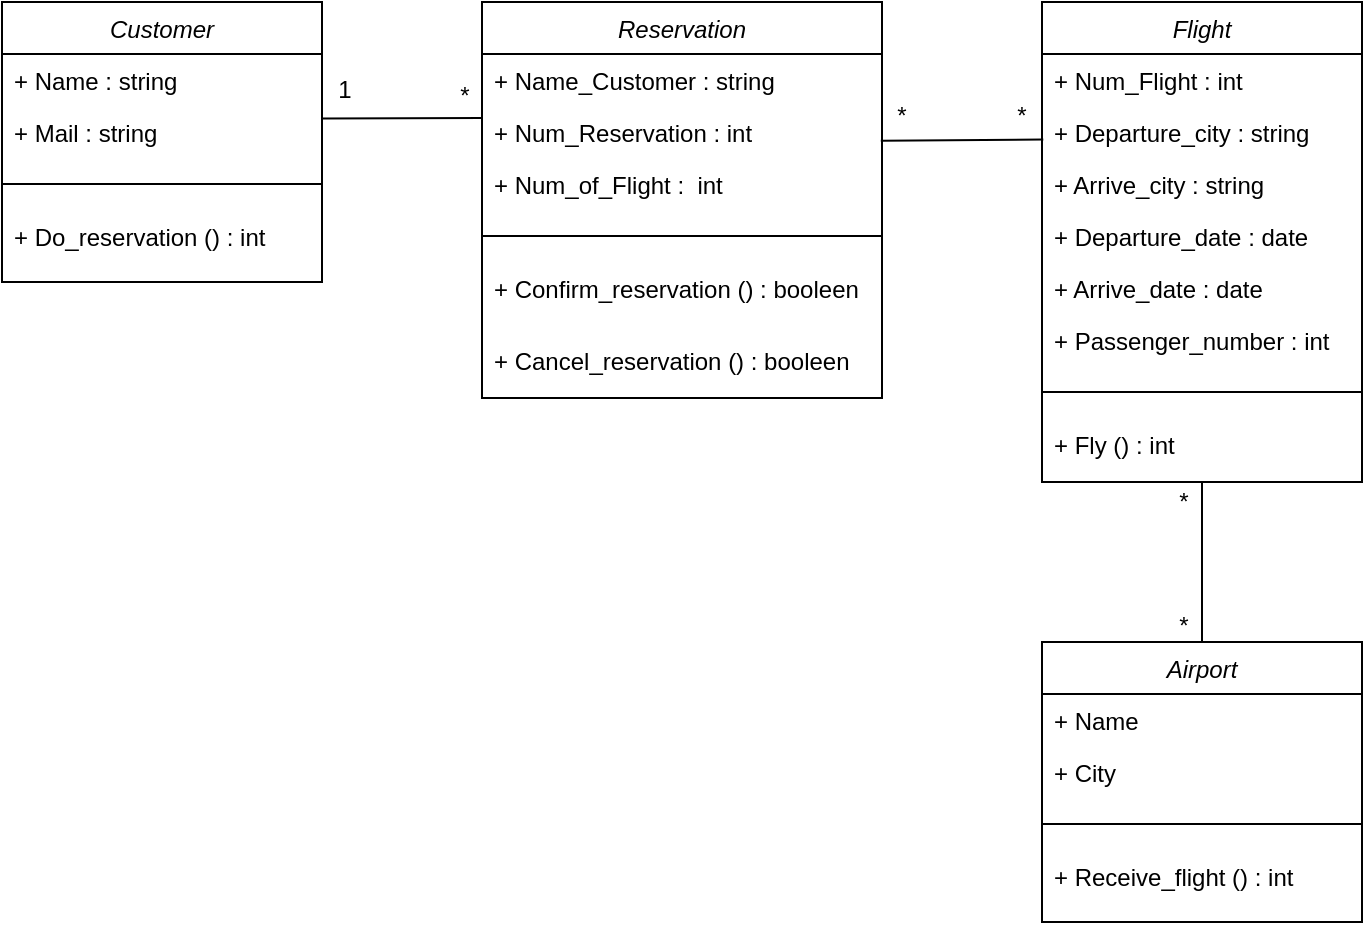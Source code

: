 <mxfile version="16.5.1" type="device"><diagram id="C5RBs43oDa-KdzZeNtuy" name="Page-1"><mxGraphModel dx="610" dy="388" grid="1" gridSize="10" guides="1" tooltips="1" connect="1" arrows="1" fold="1" page="1" pageScale="1" pageWidth="827" pageHeight="1169" math="0" shadow="0"><root><mxCell id="WIyWlLk6GJQsqaUBKTNV-0"/><mxCell id="WIyWlLk6GJQsqaUBKTNV-1" parent="WIyWlLk6GJQsqaUBKTNV-0"/><mxCell id="zkfFHV4jXpPFQw0GAbJ--0" value="Customer" style="swimlane;fontStyle=2;align=center;verticalAlign=top;childLayout=stackLayout;horizontal=1;startSize=26;horizontalStack=0;resizeParent=1;resizeLast=0;collapsible=1;marginBottom=0;rounded=0;shadow=0;strokeWidth=1;" parent="WIyWlLk6GJQsqaUBKTNV-1" vertex="1"><mxGeometry x="40" y="40" width="160" height="140" as="geometry"><mxRectangle x="230" y="140" width="160" height="26" as="alternateBounds"/></mxGeometry></mxCell><mxCell id="zkfFHV4jXpPFQw0GAbJ--1" value="+ Name : string" style="text;align=left;verticalAlign=top;spacingLeft=4;spacingRight=4;overflow=hidden;rotatable=0;points=[[0,0.5],[1,0.5]];portConstraint=eastwest;" parent="zkfFHV4jXpPFQw0GAbJ--0" vertex="1"><mxGeometry y="26" width="160" height="26" as="geometry"/></mxCell><mxCell id="ZUnf4rdjxzD3s98SQDEv-13" value="+ Mail : string" style="text;align=left;verticalAlign=top;spacingLeft=4;spacingRight=4;overflow=hidden;rotatable=0;points=[[0,0.5],[1,0.5]];portConstraint=eastwest;" parent="zkfFHV4jXpPFQw0GAbJ--0" vertex="1"><mxGeometry y="52" width="160" height="26" as="geometry"/></mxCell><mxCell id="zkfFHV4jXpPFQw0GAbJ--4" value="" style="line;html=1;strokeWidth=1;align=left;verticalAlign=middle;spacingTop=-1;spacingLeft=3;spacingRight=3;rotatable=0;labelPosition=right;points=[];portConstraint=eastwest;" parent="zkfFHV4jXpPFQw0GAbJ--0" vertex="1"><mxGeometry y="78" width="160" height="26" as="geometry"/></mxCell><mxCell id="ZUnf4rdjxzD3s98SQDEv-16" value="+ Do_reservation () : int" style="text;align=left;verticalAlign=top;spacingLeft=4;spacingRight=4;overflow=hidden;rotatable=0;points=[[0,0.5],[1,0.5]];portConstraint=eastwest;" parent="zkfFHV4jXpPFQw0GAbJ--0" vertex="1"><mxGeometry y="104" width="160" height="26" as="geometry"/></mxCell><mxCell id="ZUnf4rdjxzD3s98SQDEv-19" value="Reservation" style="swimlane;fontStyle=2;align=center;verticalAlign=top;childLayout=stackLayout;horizontal=1;startSize=26;horizontalStack=0;resizeParent=1;resizeLast=0;collapsible=1;marginBottom=0;rounded=0;shadow=0;strokeWidth=1;" parent="WIyWlLk6GJQsqaUBKTNV-1" vertex="1"><mxGeometry x="280" y="40" width="200" height="198" as="geometry"><mxRectangle x="230" y="140" width="160" height="26" as="alternateBounds"/></mxGeometry></mxCell><mxCell id="ZUnf4rdjxzD3s98SQDEv-20" value="+ Name_Customer : string" style="text;align=left;verticalAlign=top;spacingLeft=4;spacingRight=4;overflow=hidden;rotatable=0;points=[[0,0.5],[1,0.5]];portConstraint=eastwest;" parent="ZUnf4rdjxzD3s98SQDEv-19" vertex="1"><mxGeometry y="26" width="200" height="26" as="geometry"/></mxCell><mxCell id="ZUnf4rdjxzD3s98SQDEv-21" value="+ Num_Reservation : int" style="text;align=left;verticalAlign=top;spacingLeft=4;spacingRight=4;overflow=hidden;rotatable=0;points=[[0,0.5],[1,0.5]];portConstraint=eastwest;" parent="ZUnf4rdjxzD3s98SQDEv-19" vertex="1"><mxGeometry y="52" width="200" height="26" as="geometry"/></mxCell><mxCell id="ZUnf4rdjxzD3s98SQDEv-48" value="+ Num_of_Flight :  int" style="text;align=left;verticalAlign=top;spacingLeft=4;spacingRight=4;overflow=hidden;rotatable=0;points=[[0,0.5],[1,0.5]];portConstraint=eastwest;" parent="ZUnf4rdjxzD3s98SQDEv-19" vertex="1"><mxGeometry y="78" width="200" height="26" as="geometry"/></mxCell><mxCell id="ZUnf4rdjxzD3s98SQDEv-22" value="" style="line;html=1;strokeWidth=1;align=left;verticalAlign=middle;spacingTop=-1;spacingLeft=3;spacingRight=3;rotatable=0;labelPosition=right;points=[];portConstraint=eastwest;" parent="ZUnf4rdjxzD3s98SQDEv-19" vertex="1"><mxGeometry y="104" width="200" height="26" as="geometry"/></mxCell><mxCell id="ZUnf4rdjxzD3s98SQDEv-17" value="+ Confirm_reservation () : booleen" style="text;align=left;verticalAlign=top;spacingLeft=4;spacingRight=4;overflow=hidden;rotatable=0;points=[[0,0.5],[1,0.5]];portConstraint=eastwest;" parent="ZUnf4rdjxzD3s98SQDEv-19" vertex="1"><mxGeometry y="130" width="200" height="36" as="geometry"/></mxCell><mxCell id="ZUnf4rdjxzD3s98SQDEv-18" value="+ Cancel_reservation () : booleen" style="text;align=left;verticalAlign=top;spacingLeft=4;spacingRight=4;overflow=hidden;rotatable=0;points=[[0,0.5],[1,0.5]];portConstraint=eastwest;" parent="ZUnf4rdjxzD3s98SQDEv-19" vertex="1"><mxGeometry y="166" width="200" height="32" as="geometry"/></mxCell><mxCell id="ZUnf4rdjxzD3s98SQDEv-26" value="" style="endArrow=none;html=1;rounded=0;exitX=1.001;exitY=0.241;exitDx=0;exitDy=0;exitPerimeter=0;" parent="WIyWlLk6GJQsqaUBKTNV-1" source="ZUnf4rdjxzD3s98SQDEv-13" edge="1"><mxGeometry width="50" height="50" relative="1" as="geometry"><mxPoint x="220" y="190" as="sourcePoint"/><mxPoint x="280" y="98" as="targetPoint"/></mxGeometry></mxCell><mxCell id="ZUnf4rdjxzD3s98SQDEv-27" value="1" style="text;html=1;strokeColor=none;fillColor=none;align=center;verticalAlign=middle;whiteSpace=wrap;rounded=0;" parent="WIyWlLk6GJQsqaUBKTNV-1" vertex="1"><mxGeometry x="200" y="76" width="23" height="15" as="geometry"/></mxCell><mxCell id="ZUnf4rdjxzD3s98SQDEv-28" value="&lt;font style=&quot;font-size: 12px&quot;&gt;*&lt;/font&gt;" style="text;html=1;strokeColor=none;fillColor=none;align=center;verticalAlign=middle;whiteSpace=wrap;rounded=0;fontSize=17;" parent="WIyWlLk6GJQsqaUBKTNV-1" vertex="1"><mxGeometry x="263" y="80" width="17" height="11" as="geometry"/></mxCell><mxCell id="ZUnf4rdjxzD3s98SQDEv-29" value="Flight" style="swimlane;fontStyle=2;align=center;verticalAlign=top;childLayout=stackLayout;horizontal=1;startSize=26;horizontalStack=0;resizeParent=1;resizeLast=0;collapsible=1;marginBottom=0;rounded=0;shadow=0;strokeWidth=1;" parent="WIyWlLk6GJQsqaUBKTNV-1" vertex="1"><mxGeometry x="560" y="40" width="160" height="240" as="geometry"><mxRectangle x="230" y="140" width="160" height="26" as="alternateBounds"/></mxGeometry></mxCell><mxCell id="ZUnf4rdjxzD3s98SQDEv-30" value="+ Num_Flight : int" style="text;align=left;verticalAlign=top;spacingLeft=4;spacingRight=4;overflow=hidden;rotatable=0;points=[[0,0.5],[1,0.5]];portConstraint=eastwest;" parent="ZUnf4rdjxzD3s98SQDEv-29" vertex="1"><mxGeometry y="26" width="160" height="26" as="geometry"/></mxCell><mxCell id="ZUnf4rdjxzD3s98SQDEv-31" value="+ Departure_city : string" style="text;align=left;verticalAlign=top;spacingLeft=4;spacingRight=4;overflow=hidden;rotatable=0;points=[[0,0.5],[1,0.5]];portConstraint=eastwest;" parent="ZUnf4rdjxzD3s98SQDEv-29" vertex="1"><mxGeometry y="52" width="160" height="26" as="geometry"/></mxCell><mxCell id="ZUnf4rdjxzD3s98SQDEv-35" value="+ Arrive_city : string" style="text;align=left;verticalAlign=top;spacingLeft=4;spacingRight=4;overflow=hidden;rotatable=0;points=[[0,0.5],[1,0.5]];portConstraint=eastwest;" parent="ZUnf4rdjxzD3s98SQDEv-29" vertex="1"><mxGeometry y="78" width="160" height="26" as="geometry"/></mxCell><mxCell id="ZUnf4rdjxzD3s98SQDEv-50" value="+ Departure_date : date" style="text;align=left;verticalAlign=top;spacingLeft=4;spacingRight=4;overflow=hidden;rotatable=0;points=[[0,0.5],[1,0.5]];portConstraint=eastwest;" parent="ZUnf4rdjxzD3s98SQDEv-29" vertex="1"><mxGeometry y="104" width="160" height="26" as="geometry"/></mxCell><mxCell id="ZUnf4rdjxzD3s98SQDEv-51" value="+ Arrive_date : date" style="text;align=left;verticalAlign=top;spacingLeft=4;spacingRight=4;overflow=hidden;rotatable=0;points=[[0,0.5],[1,0.5]];portConstraint=eastwest;" parent="ZUnf4rdjxzD3s98SQDEv-29" vertex="1"><mxGeometry y="130" width="160" height="26" as="geometry"/></mxCell><mxCell id="ap_l-aP8mXA4rQhLblk5-7" value="+ Passenger_number : int" style="text;align=left;verticalAlign=top;spacingLeft=4;spacingRight=4;overflow=hidden;rotatable=0;points=[[0,0.5],[1,0.5]];portConstraint=eastwest;" vertex="1" parent="ZUnf4rdjxzD3s98SQDEv-29"><mxGeometry y="156" width="160" height="26" as="geometry"/></mxCell><mxCell id="ZUnf4rdjxzD3s98SQDEv-32" value="" style="line;html=1;strokeWidth=1;align=left;verticalAlign=middle;spacingTop=-1;spacingLeft=3;spacingRight=3;rotatable=0;labelPosition=right;points=[];portConstraint=eastwest;" parent="ZUnf4rdjxzD3s98SQDEv-29" vertex="1"><mxGeometry y="182" width="160" height="26" as="geometry"/></mxCell><mxCell id="ap_l-aP8mXA4rQhLblk5-10" value="+ Fly () : int" style="text;align=left;verticalAlign=top;spacingLeft=4;spacingRight=4;overflow=hidden;rotatable=0;points=[[0,0.5],[1,0.5]];portConstraint=eastwest;" vertex="1" parent="ZUnf4rdjxzD3s98SQDEv-29"><mxGeometry y="208" width="160" height="26" as="geometry"/></mxCell><mxCell id="ZUnf4rdjxzD3s98SQDEv-41" value="Airport" style="swimlane;fontStyle=2;align=center;verticalAlign=top;childLayout=stackLayout;horizontal=1;startSize=26;horizontalStack=0;resizeParent=1;resizeLast=0;collapsible=1;marginBottom=0;rounded=0;shadow=0;strokeWidth=1;" parent="WIyWlLk6GJQsqaUBKTNV-1" vertex="1"><mxGeometry x="560" y="360" width="160" height="140" as="geometry"><mxRectangle x="230" y="140" width="160" height="26" as="alternateBounds"/></mxGeometry></mxCell><mxCell id="ZUnf4rdjxzD3s98SQDEv-42" value="+ Name" style="text;align=left;verticalAlign=top;spacingLeft=4;spacingRight=4;overflow=hidden;rotatable=0;points=[[0,0.5],[1,0.5]];portConstraint=eastwest;" parent="ZUnf4rdjxzD3s98SQDEv-41" vertex="1"><mxGeometry y="26" width="160" height="26" as="geometry"/></mxCell><mxCell id="ap_l-aP8mXA4rQhLblk5-3" value="+ City" style="text;align=left;verticalAlign=top;spacingLeft=4;spacingRight=4;overflow=hidden;rotatable=0;points=[[0,0.5],[1,0.5]];portConstraint=eastwest;" vertex="1" parent="ZUnf4rdjxzD3s98SQDEv-41"><mxGeometry y="52" width="160" height="26" as="geometry"/></mxCell><mxCell id="ZUnf4rdjxzD3s98SQDEv-44" value="" style="line;html=1;strokeWidth=1;align=left;verticalAlign=middle;spacingTop=-1;spacingLeft=3;spacingRight=3;rotatable=0;labelPosition=right;points=[];portConstraint=eastwest;" parent="ZUnf4rdjxzD3s98SQDEv-41" vertex="1"><mxGeometry y="78" width="160" height="26" as="geometry"/></mxCell><mxCell id="ap_l-aP8mXA4rQhLblk5-8" value="+ Receive_flight () : int" style="text;align=left;verticalAlign=top;spacingLeft=4;spacingRight=4;overflow=hidden;rotatable=0;points=[[0,0.5],[1,0.5]];portConstraint=eastwest;" vertex="1" parent="ZUnf4rdjxzD3s98SQDEv-41"><mxGeometry y="104" width="160" height="26" as="geometry"/></mxCell><mxCell id="ZUnf4rdjxzD3s98SQDEv-49" value="" style="endArrow=none;html=1;rounded=0;fontSize=12;entryX=0.004;entryY=0.645;entryDx=0;entryDy=0;entryPerimeter=0;exitX=0.997;exitY=0.667;exitDx=0;exitDy=0;exitPerimeter=0;" parent="WIyWlLk6GJQsqaUBKTNV-1" source="ZUnf4rdjxzD3s98SQDEv-21" target="ZUnf4rdjxzD3s98SQDEv-31" edge="1"><mxGeometry width="50" height="50" relative="1" as="geometry"><mxPoint x="560" y="120" as="sourcePoint"/><mxPoint x="520" y="98" as="targetPoint"/><Array as="points"/></mxGeometry></mxCell><mxCell id="ap_l-aP8mXA4rQhLblk5-0" value="&lt;font style=&quot;font-size: 12px&quot;&gt;*&lt;/font&gt;" style="text;html=1;strokeColor=none;fillColor=none;align=center;verticalAlign=middle;whiteSpace=wrap;rounded=0;fontSize=17;" vertex="1" parent="WIyWlLk6GJQsqaUBKTNV-1"><mxGeometry x="540" y="91" width="20" height="10" as="geometry"/></mxCell><mxCell id="ap_l-aP8mXA4rQhLblk5-1" value="&lt;font style=&quot;font-size: 12px&quot;&gt;*&lt;/font&gt;" style="text;html=1;strokeColor=none;fillColor=none;align=center;verticalAlign=middle;whiteSpace=wrap;rounded=0;fontSize=17;" vertex="1" parent="WIyWlLk6GJQsqaUBKTNV-1"><mxGeometry x="480" y="91" width="20" height="10" as="geometry"/></mxCell><mxCell id="ap_l-aP8mXA4rQhLblk5-4" value="" style="endArrow=none;html=1;rounded=0;entryX=0.5;entryY=1;entryDx=0;entryDy=0;exitX=0.5;exitY=0;exitDx=0;exitDy=0;" edge="1" parent="WIyWlLk6GJQsqaUBKTNV-1" source="ZUnf4rdjxzD3s98SQDEv-41" target="ZUnf4rdjxzD3s98SQDEv-29"><mxGeometry width="50" height="50" relative="1" as="geometry"><mxPoint x="480" y="330" as="sourcePoint"/><mxPoint x="530" y="280" as="targetPoint"/></mxGeometry></mxCell><mxCell id="ap_l-aP8mXA4rQhLblk5-6" value="&lt;font style=&quot;font-size: 12px&quot;&gt;*&lt;/font&gt;" style="text;html=1;strokeColor=none;fillColor=none;align=center;verticalAlign=middle;whiteSpace=wrap;rounded=0;fontSize=17;" vertex="1" parent="WIyWlLk6GJQsqaUBKTNV-1"><mxGeometry x="620" y="342" width="22" height="18" as="geometry"/></mxCell><mxCell id="ap_l-aP8mXA4rQhLblk5-13" value="&lt;font style=&quot;font-size: 12px&quot;&gt;*&lt;/font&gt;" style="text;html=1;strokeColor=none;fillColor=none;align=center;verticalAlign=middle;whiteSpace=wrap;rounded=0;fontSize=17;" vertex="1" parent="WIyWlLk6GJQsqaUBKTNV-1"><mxGeometry x="620" y="280" width="22" height="18" as="geometry"/></mxCell></root></mxGraphModel></diagram></mxfile>